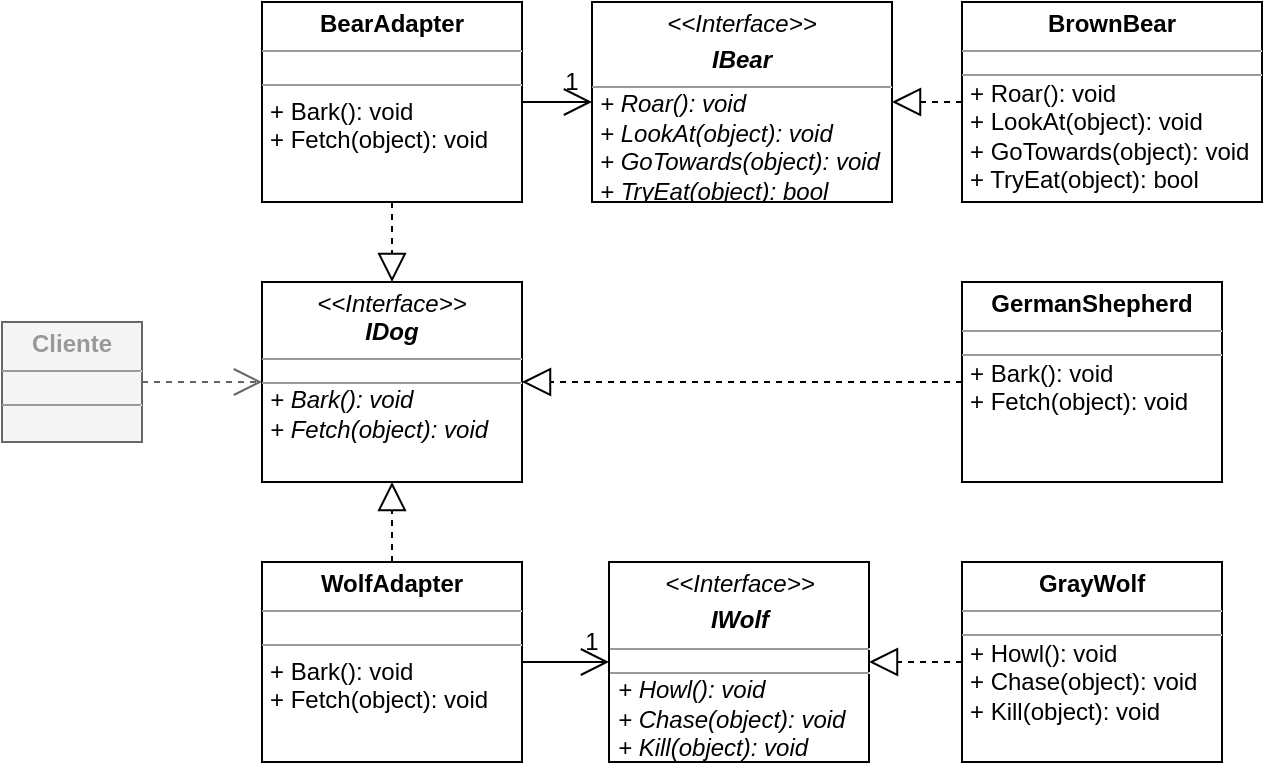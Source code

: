 <mxfile userAgent="Mozilla/5.0 (X11; Linux x86_64) AppleWebKit/537.36 (KHTML, like Gecko) Ubuntu Chromium/70.0.354.77 Chrome/70.0.354.77 Safari/537.36" version="9.4.5" editor="www.draw.io" type="device"><diagram id="9ae04a75-b8f2-6560-3b0b-8f374786eb29" name="Page-1"><mxGraphModel dx="1359" dy="695" grid="1" gridSize="10" guides="1" tooltips="1" connect="1" arrows="1" fold="1" page="1" pageScale="1" pageWidth="827" pageHeight="1169" background="#ffffff" math="0" shadow="0"><root><mxCell id="0"/><mxCell id="1" parent="0"/><mxCell id="31" value="&lt;p style=&quot;margin: 0px ; margin-top: 4px ; text-align: center&quot;&gt;&lt;span&gt;&amp;lt;&amp;lt;Interface&amp;gt;&amp;gt;&lt;br&gt;&lt;/span&gt;&lt;/p&gt;&lt;p style=&quot;margin: 0px ; margin-top: 4px ; text-align: center&quot;&gt;&lt;b&gt;IBear&lt;/b&gt;&lt;/p&gt;&lt;p style=&quot;margin: 0px 0px 0px 4px ; font-size: 3px&quot;&gt;&lt;font style=&quot;font-size: 3px&quot;&gt;&lt;br&gt;&lt;/font&gt;&lt;/p&gt;&lt;hr size=&quot;1&quot; style=&quot;font-size: 3px&quot;&gt;&lt;p style=&quot;margin: 0px ; margin-left: 4px&quot;&gt;+ Roar(): void&lt;/p&gt;&lt;p style=&quot;margin: 0px ; margin-left: 4px&quot;&gt;+ LookAt(object): void&lt;/p&gt;&lt;p style=&quot;margin: 0px ; margin-left: 4px&quot;&gt;+ GoTowards(object): void&lt;/p&gt;&lt;p style=&quot;margin: 0px ; margin-left: 4px&quot;&gt;+ TryEat(object): bool&lt;/p&gt;" style="verticalAlign=top;align=left;overflow=fill;fontSize=12;fontFamily=Helvetica;html=1;fontStyle=2" vertex="1" parent="1"><mxGeometry x="395" y="200" width="150" height="100" as="geometry"/></mxCell><mxCell id="26" value="1" style="text;html=1;strokeColor=none;fillColor=none;align=center;verticalAlign=middle;whiteSpace=wrap;rounded=0;" parent="1" vertex="1"><mxGeometry x="390" y="510" width="10" height="20" as="geometry"/></mxCell><mxCell id="4" value="&lt;p style=&quot;margin: 0px ; margin-top: 4px ; text-align: center&quot;&gt;&lt;i&gt;&amp;lt;&amp;lt;Interface&amp;gt;&amp;gt;&lt;br&gt;&lt;b&gt;IDog&lt;/b&gt;&lt;/i&gt;&lt;/p&gt;&lt;hr size=&quot;1&quot; style=&quot;font-size: 11px&quot;&gt;&lt;p style=&quot;margin: 0px 0px 0px 4px ; font-size: 3px&quot;&gt;&lt;font style=&quot;font-size: 3px&quot;&gt;&lt;i&gt;&lt;br&gt;&lt;/i&gt;&lt;/font&gt;&lt;/p&gt;&lt;hr size=&quot;1&quot; style=&quot;font-size: 3px&quot;&gt;&lt;p style=&quot;margin: 0px ; margin-left: 4px&quot;&gt;&lt;i&gt;+ Bark(): void&lt;br&gt;+ Fetch(object): void&lt;/i&gt;&lt;/p&gt;" style="verticalAlign=top;align=left;overflow=fill;fontSize=12;fontFamily=Helvetica;html=1;" parent="1" vertex="1"><mxGeometry x="230" y="340" width="130" height="100" as="geometry"/></mxCell><mxCell id="5" value="&lt;p style=&quot;margin: 0px ; margin-top: 4px ; text-align: center&quot;&gt;&lt;span&gt;&amp;lt;&amp;lt;Interface&amp;gt;&amp;gt;&lt;br&gt;&lt;/span&gt;&lt;/p&gt;&lt;p style=&quot;margin: 0px ; margin-top: 4px ; text-align: center&quot;&gt;&lt;b&gt;IWolf&lt;/b&gt;&lt;/p&gt;&lt;hr size=&quot;1&quot;&gt;&lt;p style=&quot;margin: 0px 0px 0px 4px ; font-size: 3px&quot;&gt;&lt;font style=&quot;font-size: 3px&quot;&gt;&lt;br&gt;&lt;/font&gt;&lt;/p&gt;&lt;hr size=&quot;1&quot; style=&quot;font-size: 3px&quot;&gt;&lt;p style=&quot;margin: 0px ; margin-left: 4px&quot;&gt;+ Howl(): void&lt;/p&gt;&lt;p style=&quot;margin: 0px ; margin-left: 4px&quot;&gt;+ Chase(object): void&lt;/p&gt;&lt;p style=&quot;margin: 0px ; margin-left: 4px&quot;&gt;+ Kill(object): void&lt;/p&gt;" style="verticalAlign=top;align=left;overflow=fill;fontSize=12;fontFamily=Helvetica;html=1;fontStyle=2" parent="1" vertex="1"><mxGeometry x="403.5" y="480" width="130" height="100" as="geometry"/></mxCell><mxCell id="16" value="&lt;p style=&quot;margin: 0px ; margin-top: 4px ; text-align: center&quot;&gt;&lt;b&gt;WolfAdapter&lt;/b&gt;&lt;br&gt;&lt;/p&gt;&lt;hr size=&quot;1&quot;&gt;&lt;p style=&quot;margin: 0px 0px 0px 4px ; font-size: 3px&quot;&gt;&lt;br&gt;&lt;/p&gt;&lt;hr size=&quot;1&quot;&gt;&lt;p style=&quot;margin: 0px ; margin-left: 4px&quot;&gt;+ Bark(): void&lt;/p&gt;&lt;p style=&quot;margin: 0px ; margin-left: 4px&quot;&gt;+ Fetch(object): void&lt;/p&gt;" style="verticalAlign=top;align=left;overflow=fill;fontSize=12;fontFamily=Helvetica;html=1;" parent="1" vertex="1"><mxGeometry x="230" y="480" width="130" height="100" as="geometry"/></mxCell><mxCell id="18" value="" style="endArrow=block;dashed=1;endFill=0;endSize=12;html=1;exitX=0.5;exitY=0;entryX=0.5;entryY=1;" parent="1" source="16" target="4" edge="1"><mxGeometry width="160" relative="1" as="geometry"><mxPoint x="230" y="630" as="sourcePoint"/><mxPoint x="350" y="460" as="targetPoint"/></mxGeometry></mxCell><mxCell id="19" value="" style="endArrow=open;endFill=1;endSize=12;html=1;exitX=1;exitY=0.5;entryX=0;entryY=0.5;" parent="1" source="16" target="5" edge="1"><mxGeometry width="160" relative="1" as="geometry"><mxPoint x="230" y="600" as="sourcePoint"/><mxPoint x="390" y="600" as="targetPoint"/></mxGeometry></mxCell><mxCell id="20" value="&lt;p style=&quot;margin: 0px ; margin-top: 4px ; text-align: center&quot;&gt;&lt;b&gt;GrayWolf&lt;/b&gt;&lt;/p&gt;&lt;hr size=&quot;1&quot;&gt;&lt;p style=&quot;margin: 0px 0px 0px 4px ; font-size: 3px&quot;&gt;&lt;font style=&quot;font-size: 3px&quot;&gt;&lt;br&gt;&lt;/font&gt;&lt;/p&gt;&lt;hr size=&quot;1&quot; style=&quot;font-size: 3px&quot;&gt;&lt;p style=&quot;margin: 0px ; margin-left: 4px&quot;&gt;+ Howl(): void&lt;/p&gt;&lt;p style=&quot;margin: 0px ; margin-left: 4px&quot;&gt;+ Chase(object): void&lt;/p&gt;&lt;p style=&quot;margin: 0px ; margin-left: 4px&quot;&gt;+ Kill(object): void&lt;br&gt;&lt;/p&gt;" style="verticalAlign=top;align=left;overflow=fill;fontSize=12;fontFamily=Helvetica;html=1;" parent="1" vertex="1"><mxGeometry x="580" y="480" width="130" height="100" as="geometry"/></mxCell><mxCell id="21" value="" style="endArrow=block;dashed=1;endFill=0;endSize=12;html=1;exitX=0;exitY=0.5;entryX=1;entryY=0.5;" parent="1" source="20" target="5" edge="1"><mxGeometry width="160" relative="1" as="geometry"><mxPoint x="278.776" y="489.793" as="sourcePoint"/><mxPoint x="278.776" y="429.793" as="targetPoint"/></mxGeometry></mxCell><mxCell id="22" value="&lt;p style=&quot;margin: 0px ; margin-top: 4px ; text-align: center&quot;&gt;&lt;b&gt;GermanShepherd&lt;/b&gt;&lt;/p&gt;&lt;hr size=&quot;1&quot;&gt;&lt;p style=&quot;margin: 0px 0px 0px 4px ; font-size: 3px&quot;&gt;&lt;font style=&quot;font-size: 3px&quot;&gt;&lt;br&gt;&lt;/font&gt;&lt;/p&gt;&lt;hr size=&quot;1&quot; style=&quot;font-size: 3px&quot;&gt;&lt;p style=&quot;margin: 0px ; margin-left: 4px&quot;&gt;+ Bark(): void&lt;/p&gt;&lt;p style=&quot;margin: 0px ; margin-left: 4px&quot;&gt;+ Fetch(object): void&lt;/p&gt;" style="verticalAlign=top;align=left;overflow=fill;fontSize=12;fontFamily=Helvetica;html=1;" parent="1" vertex="1"><mxGeometry x="580" y="340" width="130" height="100" as="geometry"/></mxCell><mxCell id="23" value="" style="endArrow=block;dashed=1;endFill=0;endSize=12;html=1;exitX=0;exitY=0.5;entryX=1;entryY=0.5;" parent="1" source="22" target="4" edge="1"><mxGeometry width="160" relative="1" as="geometry"><mxPoint x="639.759" y="560.138" as="sourcePoint"/><mxPoint x="570.103" y="560.138" as="targetPoint"/></mxGeometry></mxCell><mxCell id="28" value="&lt;p style=&quot;margin: 0px ; margin-top: 4px ; text-align: center&quot;&gt;&lt;b&gt;Cliente&lt;/b&gt;&lt;/p&gt;&lt;hr size=&quot;1&quot;&gt;&lt;p style=&quot;margin: 0px 0px 0px 4px ; font-size: 3px&quot;&gt;&lt;br&gt;&lt;/p&gt;&lt;hr size=&quot;1&quot;&gt;&lt;p style=&quot;margin: 0px ; margin-left: 4px&quot;&gt;&lt;br&gt;&lt;/p&gt;" style="verticalAlign=top;align=left;overflow=fill;fontSize=12;fontFamily=Helvetica;html=1;fillColor=#f5f5f5;strokeColor=#666666;fontColor=#999999;" parent="1" vertex="1"><mxGeometry x="100" y="360" width="70" height="60" as="geometry"/></mxCell><mxCell id="29" value="" style="endArrow=open;endSize=12;dashed=1;html=1;exitX=1;exitY=0.5;entryX=0;entryY=0.5;fillColor=#f5f5f5;strokeColor=#666666;fontColor=#B3B3B3;" parent="1" source="28" target="4" edge="1"><mxGeometry x="0.063" y="10" width="160" relative="1" as="geometry"><mxPoint x="80" y="620" as="sourcePoint"/><mxPoint x="240" y="620" as="targetPoint"/><mxPoint as="offset"/></mxGeometry></mxCell><mxCell id="30" value="1" style="text;html=1;strokeColor=none;fillColor=none;align=center;verticalAlign=middle;whiteSpace=wrap;rounded=0;" vertex="1" parent="1"><mxGeometry x="380" y="230" width="10" height="20" as="geometry"/></mxCell><mxCell id="32" value="&lt;p style=&quot;margin: 0px ; margin-top: 4px ; text-align: center&quot;&gt;&lt;b&gt;BearAdapter&lt;/b&gt;&lt;br&gt;&lt;/p&gt;&lt;hr size=&quot;1&quot;&gt;&lt;p style=&quot;margin: 0px 0px 0px 4px ; font-size: 3px&quot;&gt;&lt;br&gt;&lt;/p&gt;&lt;hr size=&quot;1&quot;&gt;&lt;p style=&quot;margin: 0px ; margin-left: 4px&quot;&gt;+ Bark(): void&lt;/p&gt;&lt;p style=&quot;margin: 0px ; margin-left: 4px&quot;&gt;+ Fetch(object): void&lt;/p&gt;" style="verticalAlign=top;align=left;overflow=fill;fontSize=12;fontFamily=Helvetica;html=1;" vertex="1" parent="1"><mxGeometry x="230" y="200" width="130" height="100" as="geometry"/></mxCell><mxCell id="33" value="" style="endArrow=open;endFill=1;endSize=12;html=1;exitX=1;exitY=0.5;entryX=0;entryY=0.5;" edge="1" source="32" target="31" parent="1"><mxGeometry width="160" relative="1" as="geometry"><mxPoint x="230" y="320" as="sourcePoint"/><mxPoint x="390" y="320" as="targetPoint"/></mxGeometry></mxCell><mxCell id="34" value="&lt;p style=&quot;margin: 0px ; margin-top: 4px ; text-align: center&quot;&gt;&lt;b&gt;BrownBear&lt;/b&gt;&lt;/p&gt;&lt;hr size=&quot;1&quot;&gt;&lt;p style=&quot;margin: 0px 0px 0px 4px ; font-size: 3px&quot;&gt;&lt;font style=&quot;font-size: 3px&quot;&gt;&lt;br&gt;&lt;/font&gt;&lt;/p&gt;&lt;hr size=&quot;1&quot; style=&quot;font-size: 3px&quot;&gt;&lt;p style=&quot;margin: 0px ; margin-left: 4px&quot;&gt;+&amp;nbsp;&lt;span&gt;Roar(): void&lt;/span&gt;&lt;/p&gt;&lt;p style=&quot;margin: 0px ; margin-left: 4px&quot;&gt;&lt;span&gt;+ LookAt(object): void&lt;/span&gt;&lt;/p&gt;&lt;p style=&quot;margin: 0px ; margin-left: 4px&quot;&gt;&lt;span&gt;+ GoTowards(object): void&lt;/span&gt;&lt;/p&gt;&lt;p style=&quot;margin: 0px ; margin-left: 4px&quot;&gt;&lt;span&gt;+ TryEat(object): bool&lt;/span&gt;&lt;/p&gt;" style="verticalAlign=top;align=left;overflow=fill;fontSize=12;fontFamily=Helvetica;html=1;" vertex="1" parent="1"><mxGeometry x="580" y="200" width="150" height="100" as="geometry"/></mxCell><mxCell id="35" value="" style="endArrow=block;dashed=1;endFill=0;endSize=12;html=1;exitX=0;exitY=0.5;entryX=1;entryY=0.5;" edge="1" source="34" target="31" parent="1"><mxGeometry width="160" relative="1" as="geometry"><mxPoint x="278.776" y="209.793" as="sourcePoint"/><mxPoint x="278.776" y="149.793" as="targetPoint"/></mxGeometry></mxCell><mxCell id="36" value="" style="endArrow=block;dashed=1;endFill=0;endSize=12;html=1;exitX=0.5;exitY=1;entryX=0.5;entryY=0;" edge="1" parent="1" source="32" target="4"><mxGeometry width="160" relative="1" as="geometry"><mxPoint x="305" y="490" as="sourcePoint"/><mxPoint x="305" y="450" as="targetPoint"/></mxGeometry></mxCell></root></mxGraphModel></diagram></mxfile>